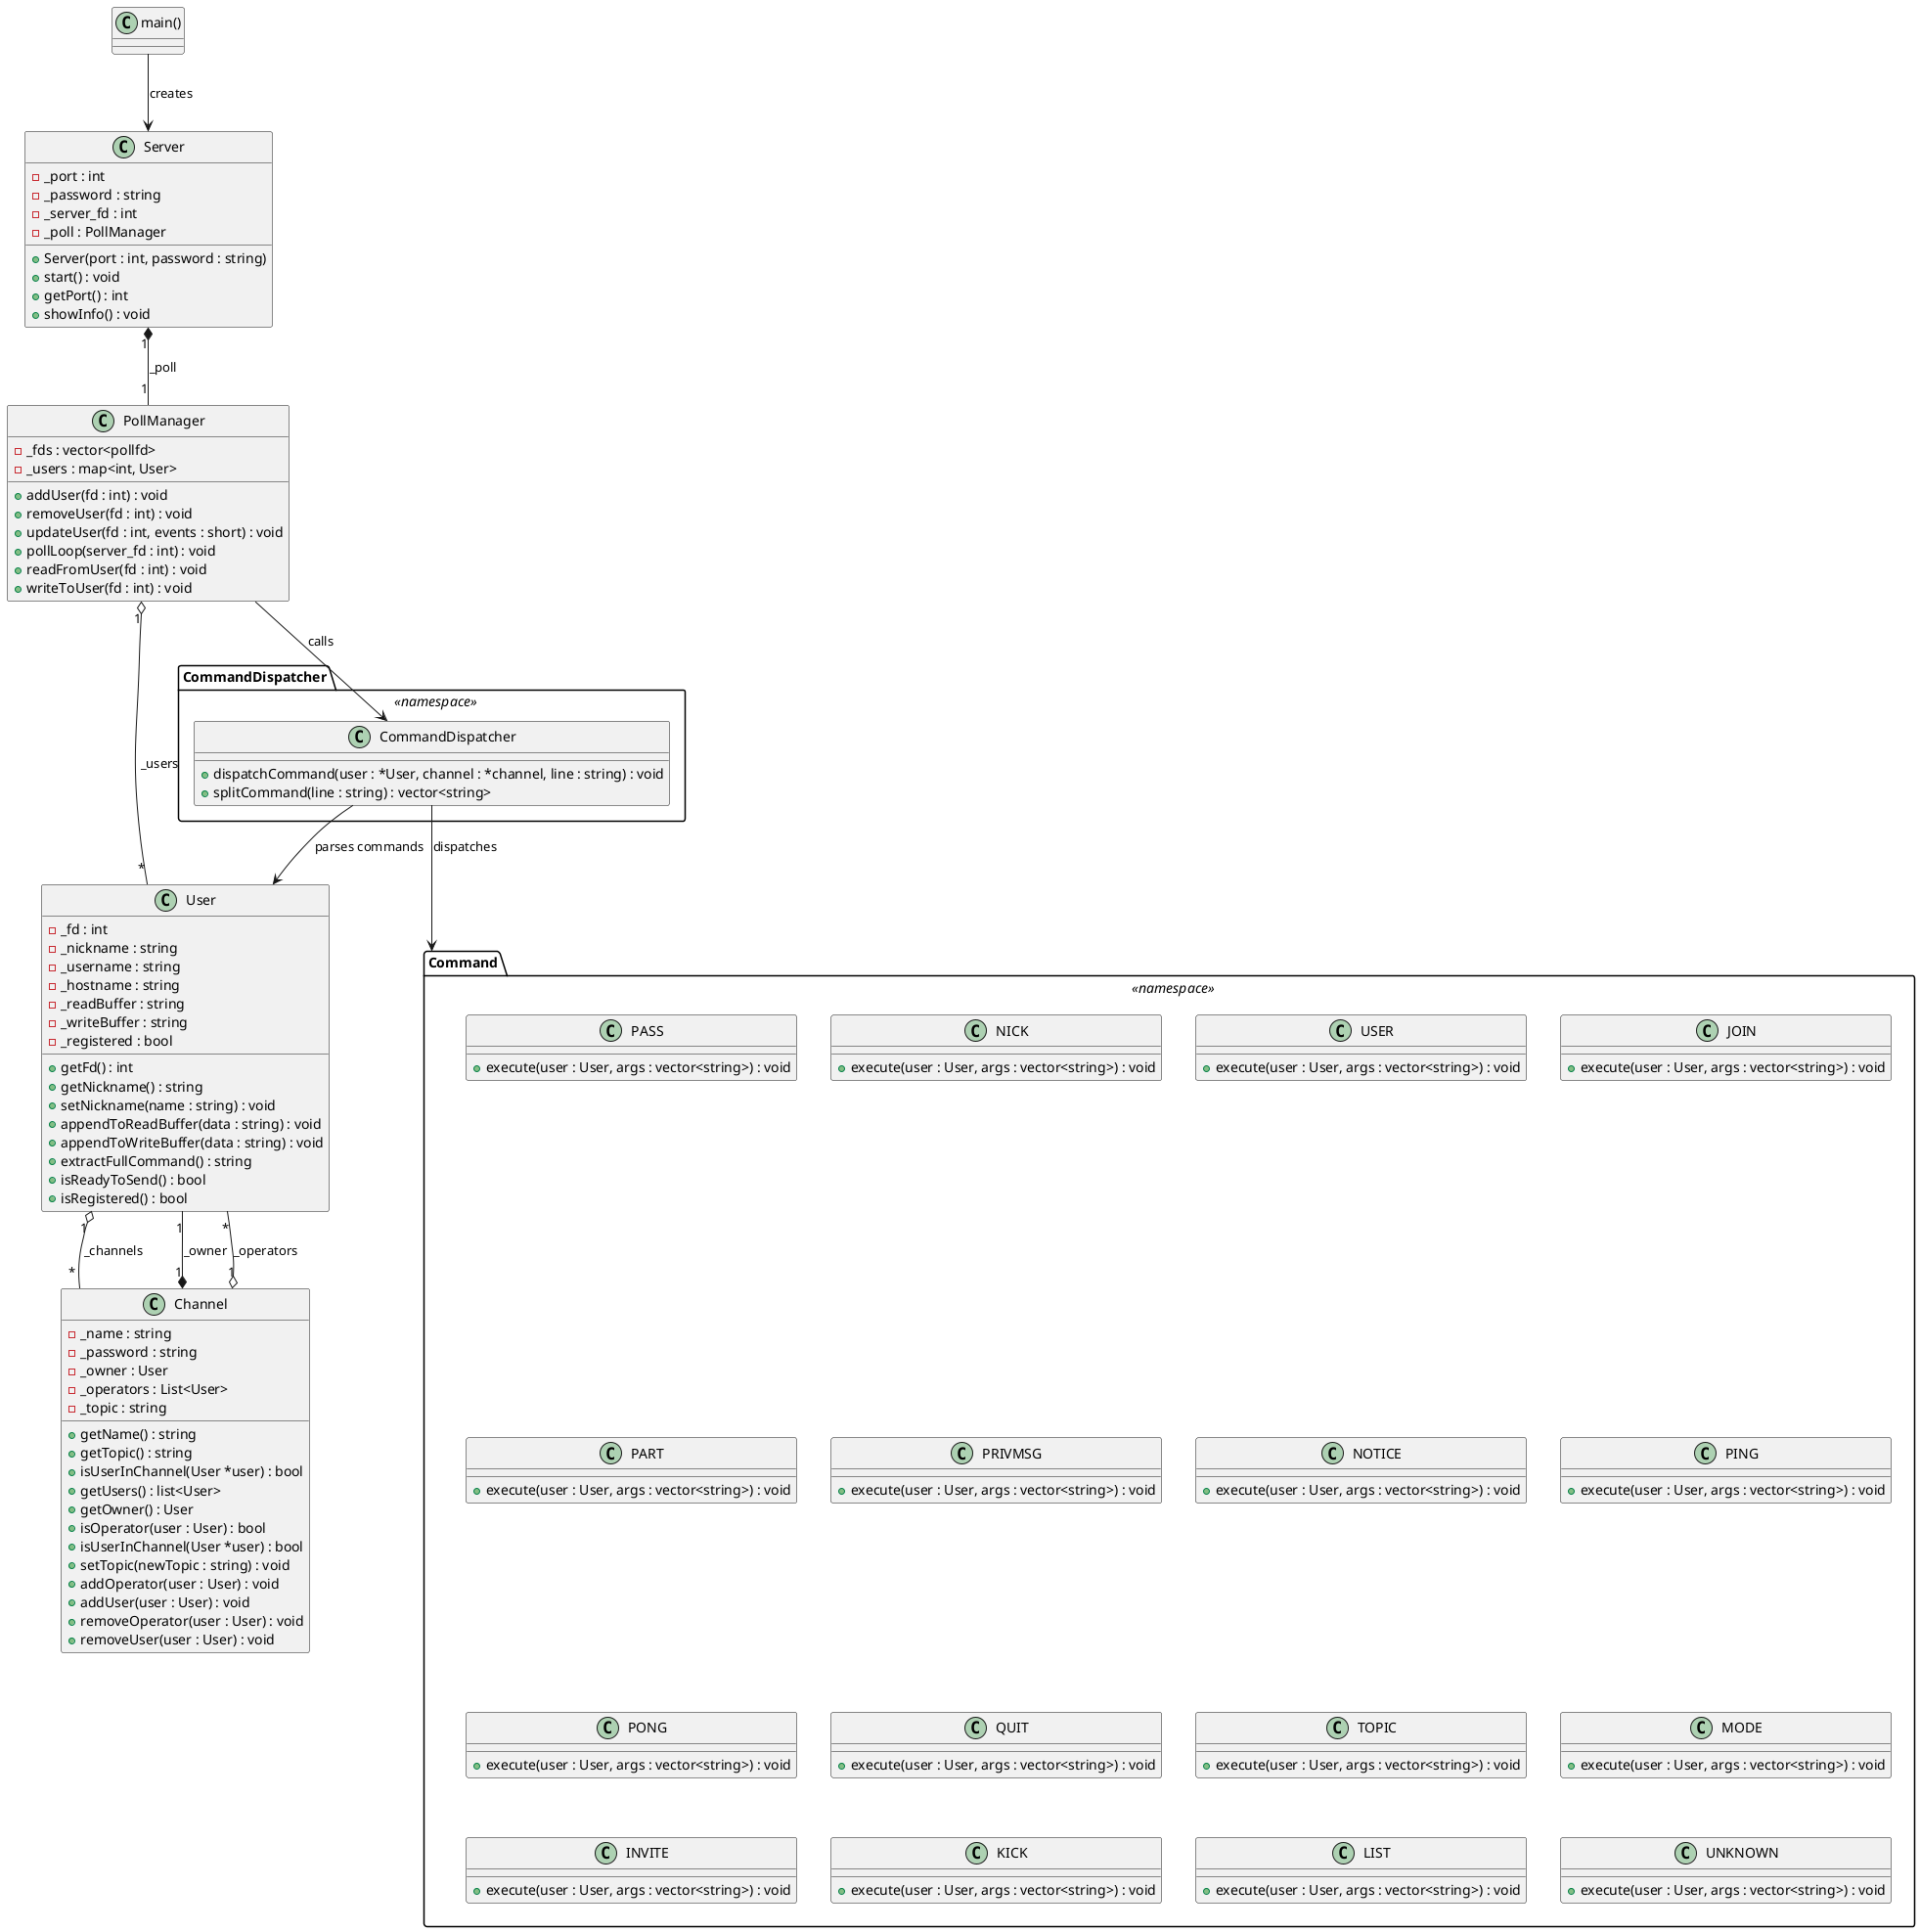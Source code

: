 @startuml "IRC Server - Detailed UML"

' ========================
'         ENTRY: main()
' ========================
class "main()"

' ========================
'         CLASS: Server
' ========================
class Server {
    - _port : int
    - _password : string
    - _server_fd : int
    - _poll : PollManager

    + Server(port : int, password : string)
    + start() : void
    + getPort() : int
    + showInfo() : void
}

' ============================
'         CLASS: PollManager
' ============================
class PollManager {
    - _fds : vector<pollfd>
    - _users : map<int, User>

    + addUser(fd : int) : void
    + removeUser(fd : int) : void
    + updateUser(fd : int, events : short) : void
    + pollLoop(server_fd : int) : void
    + readFromUser(fd : int) : void
    + writeToUser(fd : int) : void
}

' ========================
'         CLASS: User
' ========================
class User {
    - _fd : int
    - _nickname : string
    - _username : string
    - _hostname : string
    - _readBuffer : string
    - _writeBuffer : string
    - _registered : bool

    + getFd() : int
    + getNickname() : string
    + setNickname(name : string) : void
    + appendToReadBuffer(data : string) : void
    + appendToWriteBuffer(data : string) : void
    + extractFullCommand() : string
    + isReadyToSend() : bool
    + isRegistered() : bool
}

' ========================
'         CLASS: Channel
' ========================
class Channel {
    - _name : string
    - _password : string
    - _owner : User
    - _operators : List<User>
    - _topic : string

    + getName() : string
	+ getTopic() : string
	+ isUserInChannel(User *user) : bool
	+ getUsers() : list<User>
	+ getOwner() : User
    + isOperator(user : User) : bool
	+ isUserInChannel(User *user) : bool
    + setTopic(newTopic : string) : void
    + addOperator(user : User) : void
	+ addUser(user : User) : void
    + removeOperator(user : User) : void
	+ removeUser(user : User) : void
}

' ====================================
'  NAMESPACE: CommandDispatcher (static)
' ====================================
package "CommandDispatcher" <<namespace>> {
    class CommandDispatcher {
        + dispatchCommand(user : *User, channel : *channel, line : string) : void
        + splitCommand(line : string) : vector<string>
    }
}

' =============================
'      NAMESPACE: Command
' =============================
package "Command" <<namespace>> {
    class PASS {
        + execute(user : User, args : vector<string>) : void
    }
    class NICK {
        + execute(user : User, args : vector<string>) : void
    }
    class USER {
        + execute(user : User, args : vector<string>) : void
    }
    class JOIN {
        + execute(user : User, args : vector<string>) : void
    }
    class PART {
        + execute(user : User, args : vector<string>) : void
    }
    class PRIVMSG {
        + execute(user : User, args : vector<string>) : void
    }
    class NOTICE {
        + execute(user : User, args : vector<string>) : void
    }
    class PING {
        + execute(user : User, args : vector<string>) : void
    }
    class PONG {
        + execute(user : User, args : vector<string>) : void
    }
    class QUIT {
        + execute(user : User, args : vector<string>) : void
    }
    class TOPIC {
        + execute(user : User, args : vector<string>) : void
    }
    class MODE {
        + execute(user : User, args : vector<string>) : void
    }
    class INVITE {
        + execute(user : User, args : vector<string>) : void
    }
    class KICK {
        + execute(user : User, args : vector<string>) : void
    }
    class LIST {
        + execute(user : User, args : vector<string>) : void
    }
    class UNKNOWN {
        + execute(user : User, args : vector<string>) : void
    }
}

' ========================
'         RELATIONS
' ========================
"main()" --> Server : creates
Server "1" *-- "1" PollManager : _poll
PollManager "1" o-- "*" User : _users
User "1" o-- "*" Channel : _channels
Channel "1" *-- "1" User : _owner
Channel "1" o-- "*" User : _operators
PollManager --> CommandDispatcher.CommandDispatcher : calls
CommandDispatcher.CommandDispatcher --> Command : dispatches
CommandDispatcher.CommandDispatcher --> User : parses commands

@enduml
